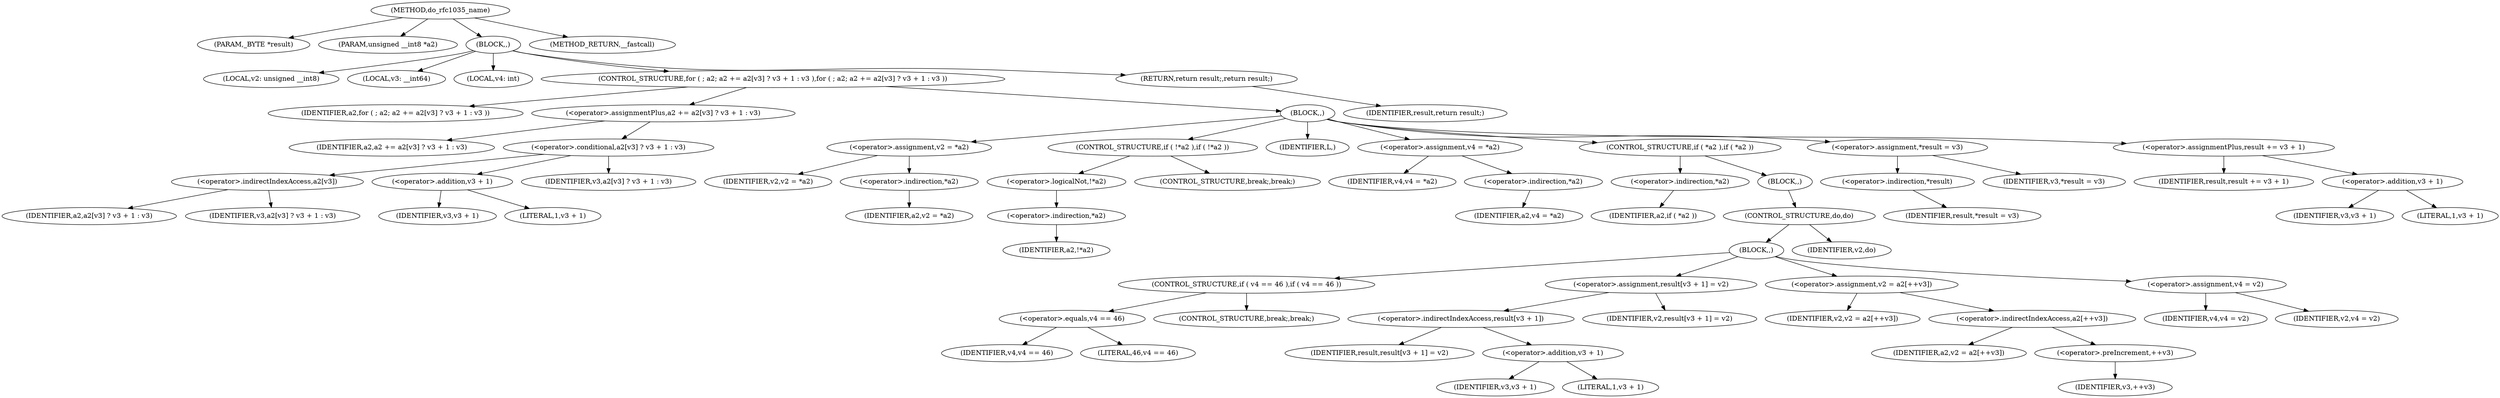 digraph do_rfc1035_name {  
"1000104" [label = "(METHOD,do_rfc1035_name)" ]
"1000105" [label = "(PARAM,_BYTE *result)" ]
"1000106" [label = "(PARAM,unsigned __int8 *a2)" ]
"1000107" [label = "(BLOCK,,)" ]
"1000108" [label = "(LOCAL,v2: unsigned __int8)" ]
"1000109" [label = "(LOCAL,v3: __int64)" ]
"1000110" [label = "(LOCAL,v4: int)" ]
"1000111" [label = "(CONTROL_STRUCTURE,for ( ; a2; a2 += a2[v3] ? v3 + 1 : v3 ),for ( ; a2; a2 += a2[v3] ? v3 + 1 : v3 ))" ]
"1000112" [label = "(IDENTIFIER,a2,for ( ; a2; a2 += a2[v3] ? v3 + 1 : v3 ))" ]
"1000113" [label = "(<operator>.assignmentPlus,a2 += a2[v3] ? v3 + 1 : v3)" ]
"1000114" [label = "(IDENTIFIER,a2,a2 += a2[v3] ? v3 + 1 : v3)" ]
"1000115" [label = "(<operator>.conditional,a2[v3] ? v3 + 1 : v3)" ]
"1000116" [label = "(<operator>.indirectIndexAccess,a2[v3])" ]
"1000117" [label = "(IDENTIFIER,a2,a2[v3] ? v3 + 1 : v3)" ]
"1000118" [label = "(IDENTIFIER,v3,a2[v3] ? v3 + 1 : v3)" ]
"1000119" [label = "(<operator>.addition,v3 + 1)" ]
"1000120" [label = "(IDENTIFIER,v3,v3 + 1)" ]
"1000121" [label = "(LITERAL,1,v3 + 1)" ]
"1000122" [label = "(IDENTIFIER,v3,a2[v3] ? v3 + 1 : v3)" ]
"1000123" [label = "(BLOCK,,)" ]
"1000124" [label = "(<operator>.assignment,v2 = *a2)" ]
"1000125" [label = "(IDENTIFIER,v2,v2 = *a2)" ]
"1000126" [label = "(<operator>.indirection,*a2)" ]
"1000127" [label = "(IDENTIFIER,a2,v2 = *a2)" ]
"1000128" [label = "(CONTROL_STRUCTURE,if ( !*a2 ),if ( !*a2 ))" ]
"1000129" [label = "(<operator>.logicalNot,!*a2)" ]
"1000130" [label = "(<operator>.indirection,*a2)" ]
"1000131" [label = "(IDENTIFIER,a2,!*a2)" ]
"1000132" [label = "(CONTROL_STRUCTURE,break;,break;)" ]
"1000133" [label = "(IDENTIFIER,L,)" ]
"1000134" [label = "(<operator>.assignment,v4 = *a2)" ]
"1000135" [label = "(IDENTIFIER,v4,v4 = *a2)" ]
"1000136" [label = "(<operator>.indirection,*a2)" ]
"1000137" [label = "(IDENTIFIER,a2,v4 = *a2)" ]
"1000138" [label = "(CONTROL_STRUCTURE,if ( *a2 ),if ( *a2 ))" ]
"1000139" [label = "(<operator>.indirection,*a2)" ]
"1000140" [label = "(IDENTIFIER,a2,if ( *a2 ))" ]
"1000141" [label = "(BLOCK,,)" ]
"1000142" [label = "(CONTROL_STRUCTURE,do,do)" ]
"1000143" [label = "(BLOCK,,)" ]
"1000144" [label = "(CONTROL_STRUCTURE,if ( v4 == 46 ),if ( v4 == 46 ))" ]
"1000145" [label = "(<operator>.equals,v4 == 46)" ]
"1000146" [label = "(IDENTIFIER,v4,v4 == 46)" ]
"1000147" [label = "(LITERAL,46,v4 == 46)" ]
"1000148" [label = "(CONTROL_STRUCTURE,break;,break;)" ]
"1000149" [label = "(<operator>.assignment,result[v3 + 1] = v2)" ]
"1000150" [label = "(<operator>.indirectIndexAccess,result[v3 + 1])" ]
"1000151" [label = "(IDENTIFIER,result,result[v3 + 1] = v2)" ]
"1000152" [label = "(<operator>.addition,v3 + 1)" ]
"1000153" [label = "(IDENTIFIER,v3,v3 + 1)" ]
"1000154" [label = "(LITERAL,1,v3 + 1)" ]
"1000155" [label = "(IDENTIFIER,v2,result[v3 + 1] = v2)" ]
"1000156" [label = "(<operator>.assignment,v2 = a2[++v3])" ]
"1000157" [label = "(IDENTIFIER,v2,v2 = a2[++v3])" ]
"1000158" [label = "(<operator>.indirectIndexAccess,a2[++v3])" ]
"1000159" [label = "(IDENTIFIER,a2,v2 = a2[++v3])" ]
"1000160" [label = "(<operator>.preIncrement,++v3)" ]
"1000161" [label = "(IDENTIFIER,v3,++v3)" ]
"1000162" [label = "(<operator>.assignment,v4 = v2)" ]
"1000163" [label = "(IDENTIFIER,v4,v4 = v2)" ]
"1000164" [label = "(IDENTIFIER,v2,v4 = v2)" ]
"1000165" [label = "(IDENTIFIER,v2,do)" ]
"1000166" [label = "(<operator>.assignment,*result = v3)" ]
"1000167" [label = "(<operator>.indirection,*result)" ]
"1000168" [label = "(IDENTIFIER,result,*result = v3)" ]
"1000169" [label = "(IDENTIFIER,v3,*result = v3)" ]
"1000170" [label = "(<operator>.assignmentPlus,result += v3 + 1)" ]
"1000171" [label = "(IDENTIFIER,result,result += v3 + 1)" ]
"1000172" [label = "(<operator>.addition,v3 + 1)" ]
"1000173" [label = "(IDENTIFIER,v3,v3 + 1)" ]
"1000174" [label = "(LITERAL,1,v3 + 1)" ]
"1000175" [label = "(RETURN,return result;,return result;)" ]
"1000176" [label = "(IDENTIFIER,result,return result;)" ]
"1000177" [label = "(METHOD_RETURN,__fastcall)" ]
  "1000104" -> "1000105" 
  "1000104" -> "1000106" 
  "1000104" -> "1000107" 
  "1000104" -> "1000177" 
  "1000107" -> "1000108" 
  "1000107" -> "1000109" 
  "1000107" -> "1000110" 
  "1000107" -> "1000111" 
  "1000107" -> "1000175" 
  "1000111" -> "1000112" 
  "1000111" -> "1000113" 
  "1000111" -> "1000123" 
  "1000113" -> "1000114" 
  "1000113" -> "1000115" 
  "1000115" -> "1000116" 
  "1000115" -> "1000119" 
  "1000115" -> "1000122" 
  "1000116" -> "1000117" 
  "1000116" -> "1000118" 
  "1000119" -> "1000120" 
  "1000119" -> "1000121" 
  "1000123" -> "1000124" 
  "1000123" -> "1000128" 
  "1000123" -> "1000133" 
  "1000123" -> "1000134" 
  "1000123" -> "1000138" 
  "1000123" -> "1000166" 
  "1000123" -> "1000170" 
  "1000124" -> "1000125" 
  "1000124" -> "1000126" 
  "1000126" -> "1000127" 
  "1000128" -> "1000129" 
  "1000128" -> "1000132" 
  "1000129" -> "1000130" 
  "1000130" -> "1000131" 
  "1000134" -> "1000135" 
  "1000134" -> "1000136" 
  "1000136" -> "1000137" 
  "1000138" -> "1000139" 
  "1000138" -> "1000141" 
  "1000139" -> "1000140" 
  "1000141" -> "1000142" 
  "1000142" -> "1000143" 
  "1000142" -> "1000165" 
  "1000143" -> "1000144" 
  "1000143" -> "1000149" 
  "1000143" -> "1000156" 
  "1000143" -> "1000162" 
  "1000144" -> "1000145" 
  "1000144" -> "1000148" 
  "1000145" -> "1000146" 
  "1000145" -> "1000147" 
  "1000149" -> "1000150" 
  "1000149" -> "1000155" 
  "1000150" -> "1000151" 
  "1000150" -> "1000152" 
  "1000152" -> "1000153" 
  "1000152" -> "1000154" 
  "1000156" -> "1000157" 
  "1000156" -> "1000158" 
  "1000158" -> "1000159" 
  "1000158" -> "1000160" 
  "1000160" -> "1000161" 
  "1000162" -> "1000163" 
  "1000162" -> "1000164" 
  "1000166" -> "1000167" 
  "1000166" -> "1000169" 
  "1000167" -> "1000168" 
  "1000170" -> "1000171" 
  "1000170" -> "1000172" 
  "1000172" -> "1000173" 
  "1000172" -> "1000174" 
  "1000175" -> "1000176" 
}

